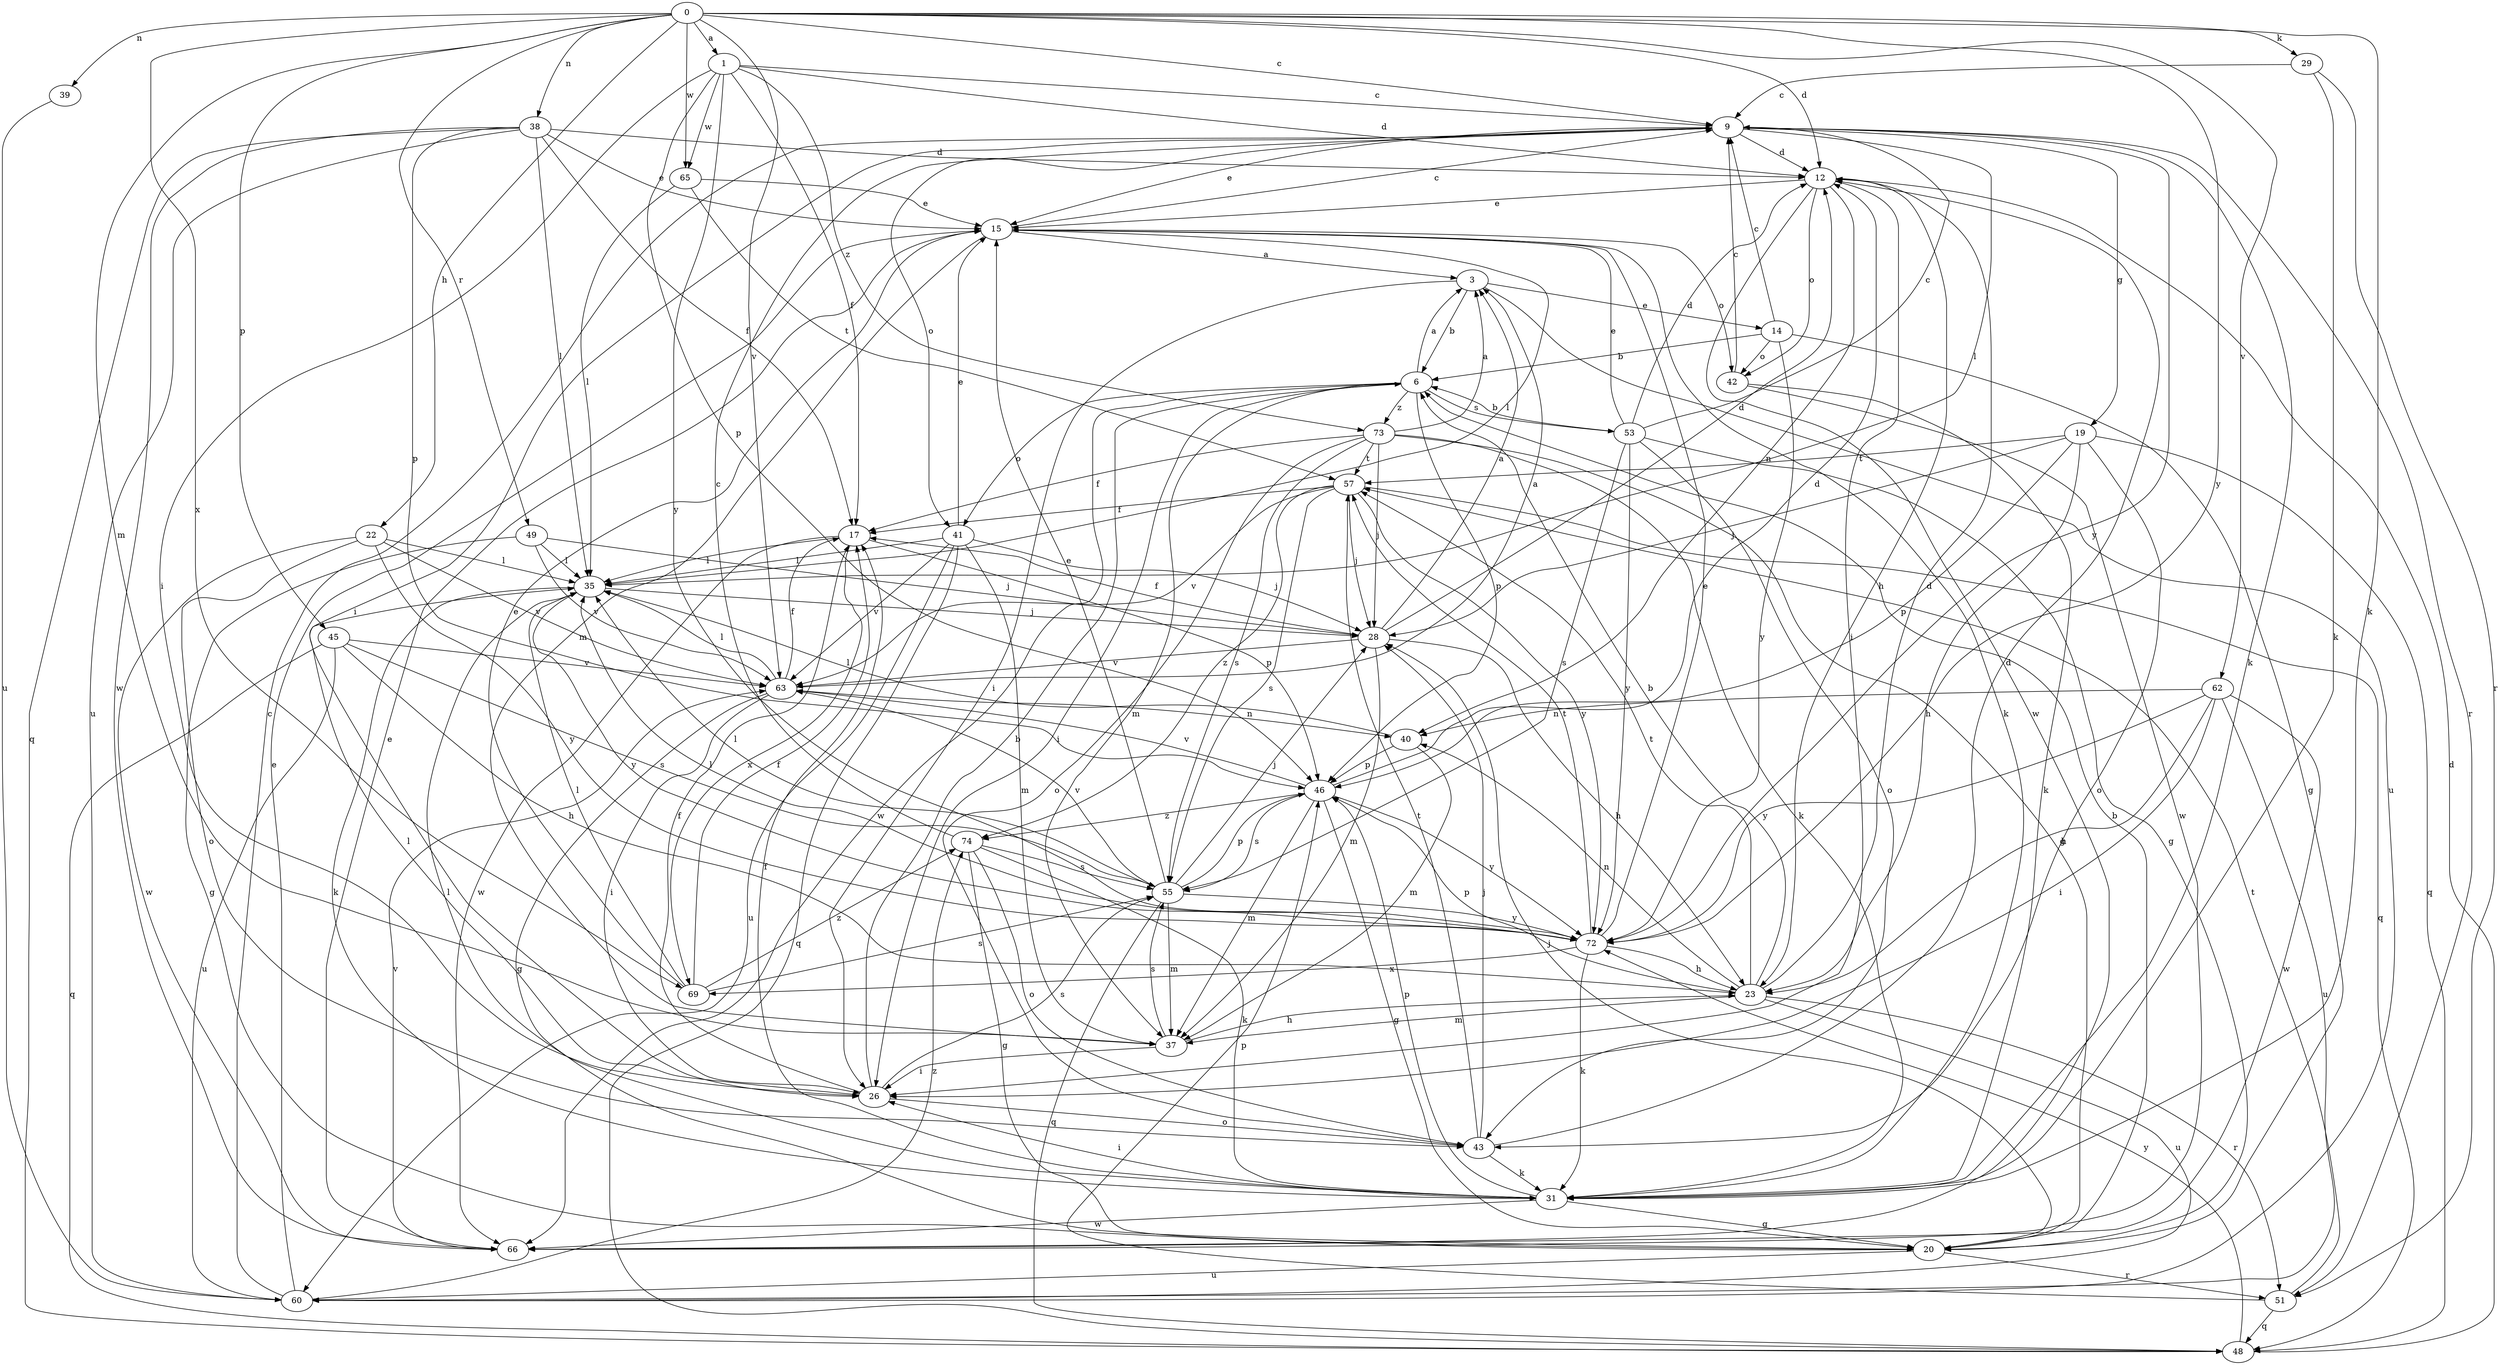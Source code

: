 strict digraph  {
0;
1;
3;
6;
9;
12;
14;
15;
17;
19;
20;
22;
23;
26;
28;
29;
31;
35;
37;
38;
39;
40;
41;
42;
43;
45;
46;
48;
49;
51;
53;
55;
57;
60;
62;
63;
65;
66;
69;
72;
73;
74;
0 -> 1  [label=a];
0 -> 9  [label=c];
0 -> 12  [label=d];
0 -> 22  [label=h];
0 -> 29  [label=k];
0 -> 31  [label=k];
0 -> 37  [label=m];
0 -> 38  [label=n];
0 -> 39  [label=n];
0 -> 45  [label=p];
0 -> 49  [label=r];
0 -> 62  [label=v];
0 -> 63  [label=v];
0 -> 65  [label=w];
0 -> 69  [label=x];
0 -> 72  [label=y];
1 -> 9  [label=c];
1 -> 12  [label=d];
1 -> 17  [label=f];
1 -> 26  [label=i];
1 -> 46  [label=p];
1 -> 65  [label=w];
1 -> 72  [label=y];
1 -> 73  [label=z];
3 -> 6  [label=b];
3 -> 14  [label=e];
3 -> 26  [label=i];
3 -> 60  [label=u];
6 -> 3  [label=a];
6 -> 26  [label=i];
6 -> 37  [label=m];
6 -> 41  [label=o];
6 -> 46  [label=p];
6 -> 53  [label=s];
6 -> 66  [label=w];
6 -> 73  [label=z];
9 -> 12  [label=d];
9 -> 15  [label=e];
9 -> 19  [label=g];
9 -> 26  [label=i];
9 -> 31  [label=k];
9 -> 35  [label=l];
9 -> 41  [label=o];
9 -> 51  [label=r];
9 -> 72  [label=y];
12 -> 15  [label=e];
12 -> 23  [label=h];
12 -> 26  [label=i];
12 -> 40  [label=n];
12 -> 42  [label=o];
12 -> 66  [label=w];
14 -> 6  [label=b];
14 -> 9  [label=c];
14 -> 20  [label=g];
14 -> 42  [label=o];
14 -> 72  [label=y];
15 -> 3  [label=a];
15 -> 9  [label=c];
15 -> 31  [label=k];
15 -> 35  [label=l];
15 -> 37  [label=m];
15 -> 42  [label=o];
17 -> 35  [label=l];
17 -> 46  [label=p];
17 -> 66  [label=w];
17 -> 69  [label=x];
19 -> 23  [label=h];
19 -> 28  [label=j];
19 -> 43  [label=o];
19 -> 46  [label=p];
19 -> 48  [label=q];
19 -> 57  [label=t];
20 -> 6  [label=b];
20 -> 28  [label=j];
20 -> 51  [label=r];
20 -> 60  [label=u];
22 -> 35  [label=l];
22 -> 43  [label=o];
22 -> 63  [label=v];
22 -> 66  [label=w];
22 -> 72  [label=y];
23 -> 6  [label=b];
23 -> 12  [label=d];
23 -> 37  [label=m];
23 -> 40  [label=n];
23 -> 46  [label=p];
23 -> 51  [label=r];
23 -> 57  [label=t];
23 -> 60  [label=u];
26 -> 6  [label=b];
26 -> 17  [label=f];
26 -> 35  [label=l];
26 -> 43  [label=o];
26 -> 55  [label=s];
28 -> 3  [label=a];
28 -> 12  [label=d];
28 -> 17  [label=f];
28 -> 23  [label=h];
28 -> 37  [label=m];
28 -> 63  [label=v];
29 -> 9  [label=c];
29 -> 31  [label=k];
29 -> 51  [label=r];
31 -> 17  [label=f];
31 -> 20  [label=g];
31 -> 26  [label=i];
31 -> 35  [label=l];
31 -> 46  [label=p];
31 -> 66  [label=w];
35 -> 28  [label=j];
35 -> 31  [label=k];
35 -> 72  [label=y];
37 -> 23  [label=h];
37 -> 26  [label=i];
37 -> 55  [label=s];
38 -> 12  [label=d];
38 -> 15  [label=e];
38 -> 17  [label=f];
38 -> 35  [label=l];
38 -> 46  [label=p];
38 -> 48  [label=q];
38 -> 60  [label=u];
38 -> 66  [label=w];
39 -> 60  [label=u];
40 -> 35  [label=l];
40 -> 37  [label=m];
40 -> 46  [label=p];
41 -> 15  [label=e];
41 -> 28  [label=j];
41 -> 35  [label=l];
41 -> 37  [label=m];
41 -> 48  [label=q];
41 -> 60  [label=u];
41 -> 63  [label=v];
42 -> 9  [label=c];
42 -> 31  [label=k];
42 -> 66  [label=w];
43 -> 12  [label=d];
43 -> 28  [label=j];
43 -> 31  [label=k];
43 -> 57  [label=t];
45 -> 23  [label=h];
45 -> 48  [label=q];
45 -> 55  [label=s];
45 -> 60  [label=u];
45 -> 63  [label=v];
46 -> 12  [label=d];
46 -> 20  [label=g];
46 -> 37  [label=m];
46 -> 55  [label=s];
46 -> 63  [label=v];
46 -> 72  [label=y];
46 -> 74  [label=z];
48 -> 12  [label=d];
48 -> 72  [label=y];
49 -> 20  [label=g];
49 -> 28  [label=j];
49 -> 35  [label=l];
49 -> 63  [label=v];
51 -> 46  [label=p];
51 -> 48  [label=q];
51 -> 57  [label=t];
53 -> 6  [label=b];
53 -> 9  [label=c];
53 -> 12  [label=d];
53 -> 15  [label=e];
53 -> 20  [label=g];
53 -> 43  [label=o];
53 -> 55  [label=s];
53 -> 72  [label=y];
55 -> 15  [label=e];
55 -> 28  [label=j];
55 -> 35  [label=l];
55 -> 37  [label=m];
55 -> 46  [label=p];
55 -> 48  [label=q];
55 -> 63  [label=v];
55 -> 72  [label=y];
57 -> 17  [label=f];
57 -> 28  [label=j];
57 -> 48  [label=q];
57 -> 55  [label=s];
57 -> 63  [label=v];
57 -> 72  [label=y];
57 -> 74  [label=z];
60 -> 9  [label=c];
60 -> 15  [label=e];
60 -> 74  [label=z];
62 -> 23  [label=h];
62 -> 26  [label=i];
62 -> 40  [label=n];
62 -> 60  [label=u];
62 -> 66  [label=w];
62 -> 72  [label=y];
63 -> 3  [label=a];
63 -> 17  [label=f];
63 -> 20  [label=g];
63 -> 26  [label=i];
63 -> 35  [label=l];
63 -> 40  [label=n];
65 -> 15  [label=e];
65 -> 35  [label=l];
65 -> 57  [label=t];
66 -> 15  [label=e];
66 -> 63  [label=v];
69 -> 15  [label=e];
69 -> 17  [label=f];
69 -> 35  [label=l];
69 -> 55  [label=s];
69 -> 74  [label=z];
72 -> 15  [label=e];
72 -> 23  [label=h];
72 -> 31  [label=k];
72 -> 35  [label=l];
72 -> 57  [label=t];
72 -> 69  [label=x];
73 -> 3  [label=a];
73 -> 17  [label=f];
73 -> 20  [label=g];
73 -> 28  [label=j];
73 -> 31  [label=k];
73 -> 43  [label=o];
73 -> 55  [label=s];
73 -> 57  [label=t];
74 -> 9  [label=c];
74 -> 20  [label=g];
74 -> 31  [label=k];
74 -> 43  [label=o];
74 -> 55  [label=s];
}
